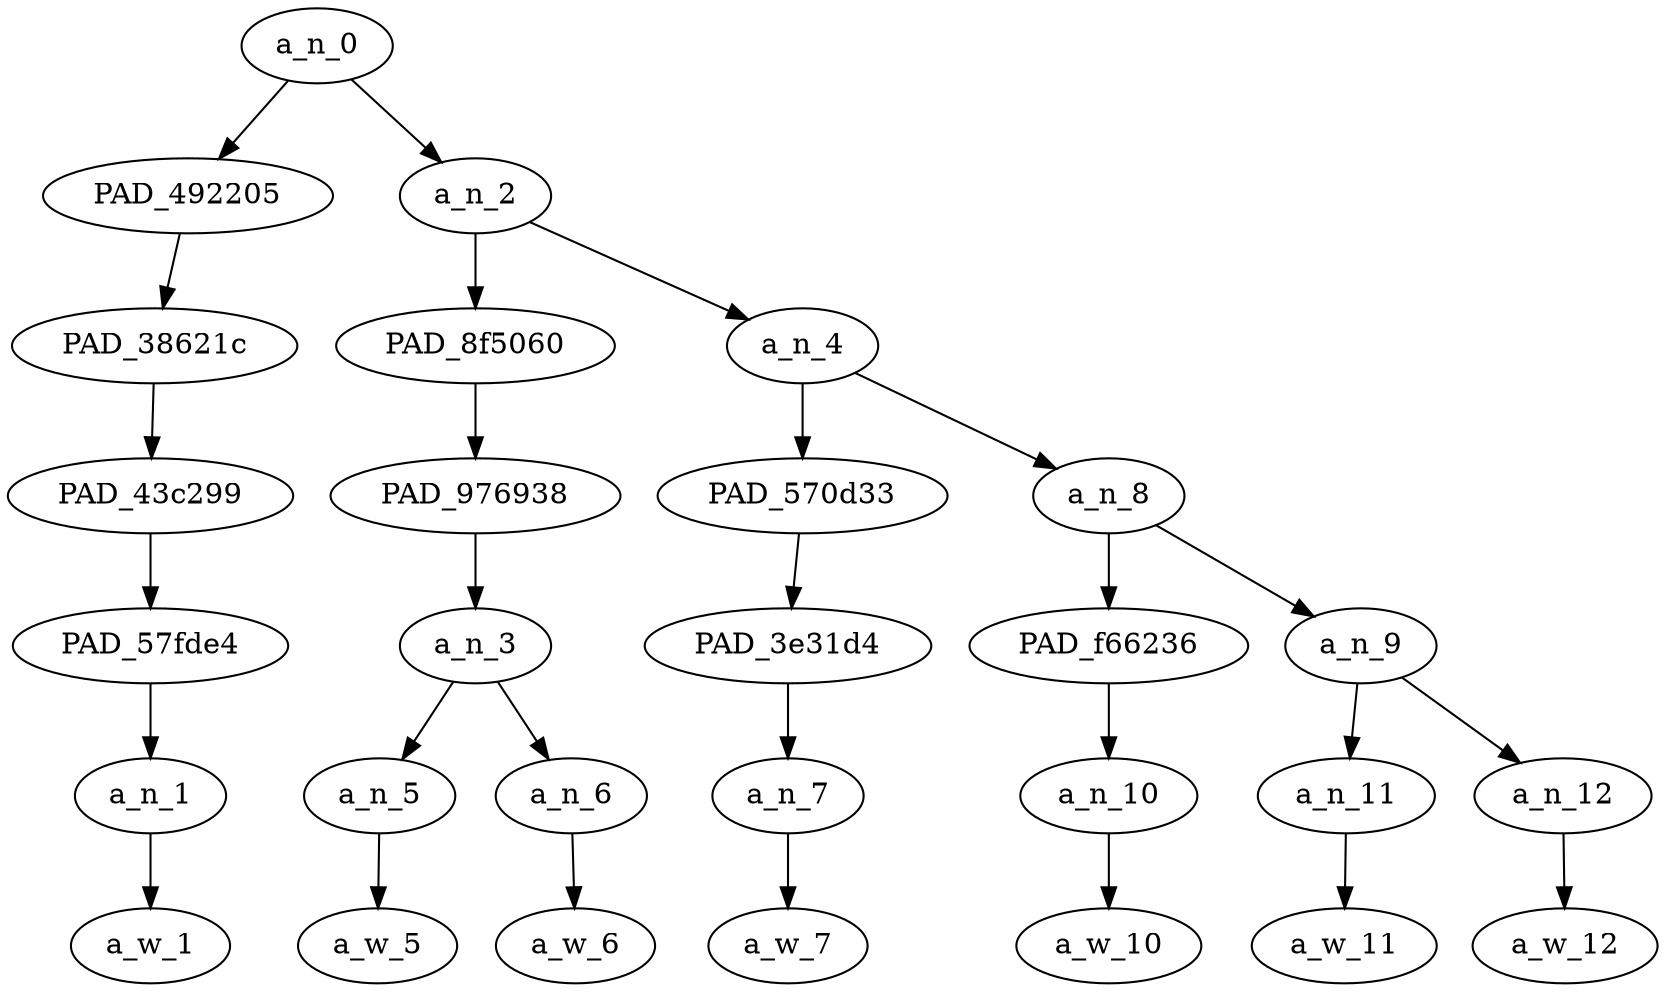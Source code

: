 strict digraph "" {
	a_n_0	[div_dir=1,
		index=0,
		level=6,
		pos="1.40625,6!",
		text_span="[0, 1, 2, 3, 4, 5, 6]",
		value=1.00000006];
	PAD_492205	[div_dir=1,
		index=0,
		level=5,
		pos="0.0,5!",
		text_span="[0]",
		value=0.07396418];
	a_n_0 -> PAD_492205;
	a_n_2	[div_dir=1,
		index=1,
		level=5,
		pos="2.8125,5!",
		text_span="[1, 2, 3, 4, 5, 6]",
		value=0.92314239];
	a_n_0 -> a_n_2;
	PAD_38621c	[div_dir=1,
		index=0,
		level=4,
		pos="0.0,4!",
		text_span="[0]",
		value=0.07396418];
	PAD_492205 -> PAD_38621c;
	PAD_43c299	[div_dir=1,
		index=0,
		level=3,
		pos="0.0,3!",
		text_span="[0]",
		value=0.07396418];
	PAD_38621c -> PAD_43c299;
	PAD_57fde4	[div_dir=1,
		index=0,
		level=2,
		pos="0.0,2!",
		text_span="[0]",
		value=0.07396418];
	PAD_43c299 -> PAD_57fde4;
	a_n_1	[div_dir=1,
		index=0,
		level=1,
		pos="0.0,1!",
		text_span="[0]",
		value=0.07396418];
	PAD_57fde4 -> a_n_1;
	a_w_1	[div_dir=0,
		index=0,
		level=0,
		pos="0,0!",
		text_span="[0]",
		value=what];
	a_n_1 -> a_w_1;
	PAD_8f5060	[div_dir=1,
		index=1,
		level=4,
		pos="1.5,4!",
		text_span="[1, 2]",
		value=0.17914401];
	a_n_2 -> PAD_8f5060;
	a_n_4	[div_dir=1,
		index=2,
		level=4,
		pos="4.125,4!",
		text_span="[3, 4, 5, 6]",
		value=0.74126266];
	a_n_2 -> a_n_4;
	PAD_976938	[div_dir=1,
		index=1,
		level=3,
		pos="1.5,3!",
		text_span="[1, 2]",
		value=0.17914401];
	PAD_8f5060 -> PAD_976938;
	a_n_3	[div_dir=1,
		index=1,
		level=2,
		pos="1.5,2!",
		text_span="[1, 2]",
		value=0.17914401];
	PAD_976938 -> a_n_3;
	a_n_5	[div_dir=1,
		index=1,
		level=1,
		pos="1.0,1!",
		text_span="[1]",
		value=0.08436994];
	a_n_3 -> a_n_5;
	a_n_6	[div_dir=1,
		index=2,
		level=1,
		pos="2.0,1!",
		text_span="[2]",
		value=0.09407980];
	a_n_3 -> a_n_6;
	a_w_5	[div_dir=0,
		index=1,
		level=0,
		pos="1,0!",
		text_span="[1]",
		value=the];
	a_n_5 -> a_w_5;
	a_w_6	[div_dir=0,
		index=2,
		level=0,
		pos="2,0!",
		text_span="[2]",
		value=fuck];
	a_n_6 -> a_w_6;
	PAD_570d33	[div_dir=-1,
		index=2,
		level=3,
		pos="3.0,3!",
		text_span="[3]",
		value=0.06910856];
	a_n_4 -> PAD_570d33;
	a_n_8	[div_dir=1,
		index=3,
		level=3,
		pos="5.25,3!",
		text_span="[4, 5, 6]",
		value=0.66937235];
	a_n_4 -> a_n_8;
	PAD_3e31d4	[div_dir=-1,
		index=2,
		level=2,
		pos="3.0,2!",
		text_span="[3]",
		value=0.06910856];
	PAD_570d33 -> PAD_3e31d4;
	a_n_7	[div_dir=-1,
		index=3,
		level=1,
		pos="3.0,1!",
		text_span="[3]",
		value=0.06910856];
	PAD_3e31d4 -> a_n_7;
	a_w_7	[div_dir=0,
		index=3,
		level=0,
		pos="3,0!",
		text_span="[3]",
		value=is];
	a_n_7 -> a_w_7;
	PAD_f66236	[div_dir=1,
		index=4,
		level=2,
		pos="6.0,2!",
		text_span="[6]",
		value=0.40784725];
	a_n_8 -> PAD_f66236;
	a_n_9	[div_dir=1,
		index=3,
		level=2,
		pos="4.5,2!",
		text_span="[4, 5]",
		value=0.25832946];
	a_n_8 -> a_n_9;
	a_n_10	[div_dir=1,
		index=6,
		level=1,
		pos="6.0,1!",
		text_span="[6]",
		value=0.40784725];
	PAD_f66236 -> a_n_10;
	a_w_10	[div_dir=0,
		index=6,
		level=0,
		pos="6,0!",
		text_span="[6]",
		value=nigger];
	a_n_10 -> a_w_10;
	a_n_11	[div_dir=1,
		index=4,
		level=1,
		pos="4.0,1!",
		text_span="[4]",
		value=0.08038748];
	a_n_9 -> a_n_11;
	a_n_12	[div_dir=1,
		index=5,
		level=1,
		pos="5.0,1!",
		text_span="[5]",
		value=0.17680396];
	a_n_9 -> a_n_12;
	a_w_11	[div_dir=0,
		index=4,
		level=0,
		pos="4,0!",
		text_span="[4]",
		value=a];
	a_n_11 -> a_w_11;
	a_w_12	[div_dir=0,
		index=5,
		level=0,
		pos="5,0!",
		text_span="[5]",
		value=snow];
	a_n_12 -> a_w_12;
}
